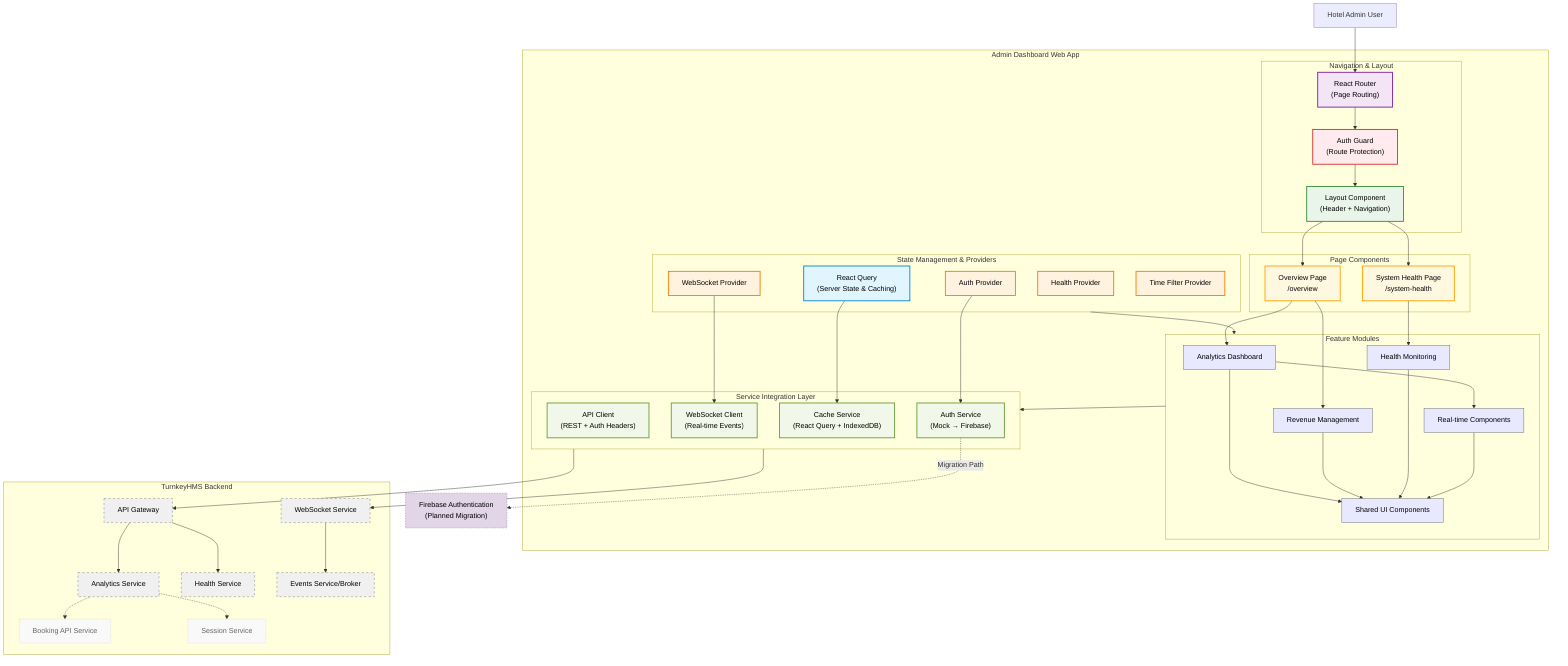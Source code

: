 flowchart TB
    %% TurnkeyHMS Admin Dashboard - Enhanced Architecture - Synced with MermaidChart
    
    subgraph ReactApp ["Admin Dashboard Web App"]
      direction TB
      
      %% Provider Stack & State Management
      subgraph StateLayer ["State Management & Providers"]
        ReactQuery["React Query<br/>(Server State & Caching)"]:::cache
        AuthProvider["Auth Provider"]:::provider
        WebSocketProvider["WebSocket Provider"]:::provider
        HealthProvider["Health Provider"]:::provider
        TimeFilterProvider["Time Filter Provider"]:::provider
      end
      
      %% Route Protection & Layout
      subgraph NavigationLayer ["Navigation & Layout"]
        AuthGuard["Auth Guard<br/>(Route Protection)"]:::guard
        LayoutComponent["Layout Component<br/>(Header + Navigation)"]:::layout
        ReactRouter["React Router<br/>(Page Routing)"]:::router
      end
      
      %% Page Level
      subgraph PageLevel ["Page Components"]
        OverviewPage["Overview Page<br/>/overview"]:::page
        SystemHealthPage["System Health Page<br/>/system-health"]:::page
      end
      
      %% Feature Modules
      subgraph FeatureModules ["Feature Modules"]
        UIAnalytics["Analytics Dashboard"]:::module
        UIRevenue["Revenue Management"]:::module
        UIHealth["Health Monitoring"]:::module
        UIRealtime["Real-time Components"]:::module
        UIShared["Shared UI Components"]:::module
      end
      
      %% Service Layer
      subgraph ServiceIntegration ["Service Integration Layer"]
        ApiClient["API Client<br/>(REST + Auth Headers)"]:::service
        WebSocketClient["WebSocket Client<br/>(Real-time Events)"]:::service
        CacheService["Cache Service<br/>(React Query + IndexedDB)"]:::service
        AuthService["Auth Service<br/>(Mock → Firebase)"]:::service
      end
    end

    %% Backend Services
    subgraph Backend ["TurnkeyHMS Backend"]
      GatewayAPI["API Gateway"]:::external
      WebSocketSvc["WebSocket Service"]:::external
      AnalyticsSvc["Analytics Service"]:::external
      HealthSvc["Health Service"]:::external
      EventBus["Events Service/Broker"]:::external
      
      %% Indirect Services
      BookingAPISvc["Booking API Service"]:::indirect
      SessionSvc["Session Service"]:::indirect
    end

    %% Future State
    FirebaseAuth["Firebase Authentication<br/>(Planned Migration)"]:::future

    %% User Entry Point
    AdminUser["Hotel Admin User"] --> ReactRouter
    
    %% Navigation Flow
    ReactRouter --> AuthGuard
    AuthGuard --> LayoutComponent
    LayoutComponent --> OverviewPage
    LayoutComponent --> SystemHealthPage
    
    %% Page to Feature Connections
    OverviewPage --> UIAnalytics
    OverviewPage --> UIRevenue
    SystemHealthPage --> UIHealth
    
    %% Feature Dependencies
    UIAnalytics --> UIRealtime
    UIAnalytics --> UIShared
    UIRevenue --> UIShared
    UIHealth --> UIShared
    UIRealtime --> UIShared
    
    %% State Management Connections
    StateLayer --> FeatureModules
    ReactQuery --> CacheService
    AuthProvider --> AuthService
    WebSocketProvider --> WebSocketClient
    
    %% Service Integration
    FeatureModules --> ServiceIntegration
    ServiceIntegration --> GatewayAPI
    ServiceIntegration --> WebSocketSvc
    
    %% Backend Service Connections
    GatewayAPI --> AnalyticsSvc
    GatewayAPI --> HealthSvc
    WebSocketSvc --> EventBus
    
    %% Data Aggregation (Indirect)
    AnalyticsSvc -.-> BookingAPISvc
    AnalyticsSvc -.-> SessionSvc
    
    %% Future Migration Path
    AuthService -.->|"Migration Path"| FirebaseAuth

    %% Styling
    classDef cache fill:#e1f5fe,stroke:#0288d1,stroke-width:2px,color:#000
    classDef provider fill:#fff3e0,stroke:#f57c00,stroke-width:2px,color:#000
    classDef guard fill:#ffebee,stroke:#d32f2f,stroke-width:2px,color:#000
    classDef layout fill:#e8f5e8,stroke:#388e3c,stroke-width:2px,color:#000
    classDef router fill:#f3e5f5,stroke:#7b1fa2,stroke-width:2px,color:#000
    classDef page fill:#fff8e1,stroke:#ffa000,stroke-width:2px,color:#000
    classDef module fill:#e8e8ff,stroke:#666,stroke-width:1px,color:#000
    classDef service fill:#f1f8e9,stroke:#689f38,stroke-width:2px,color:#000
    classDef external fill:#f0f0f0,stroke:#777,stroke-dasharray:5 5,color:#000
    classDef indirect fill:#f9f9f9,stroke:#ccc,stroke-dasharray:2 2,color:#666
    classDef future fill:#e1d5e7,stroke:#9673a6,stroke-dasharray:3 3,color:#000
    
    class GatewayAPI,WebSocketSvc,AnalyticsSvc,HealthSvc,EventBus external
    class BookingAPISvc,SessionSvc indirect